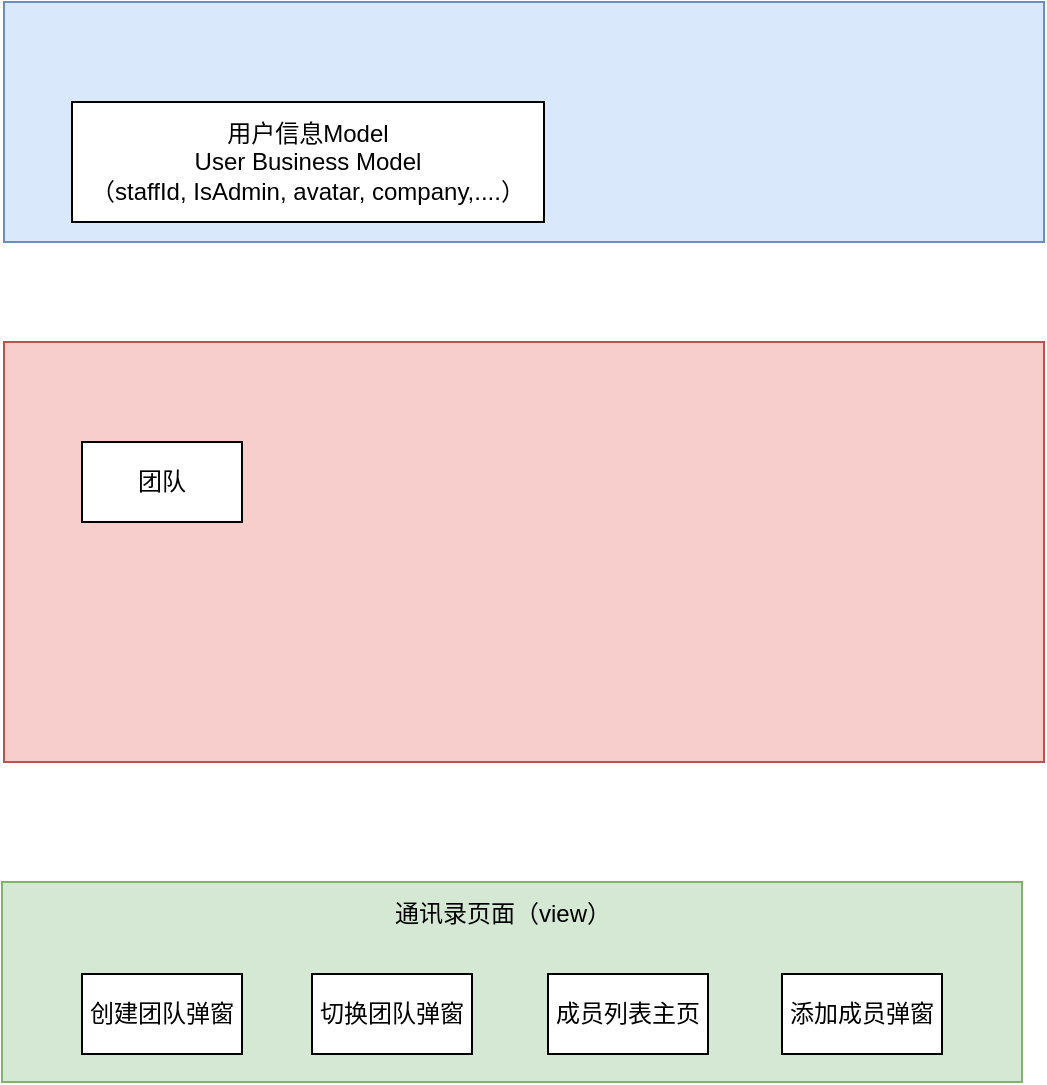 <mxfile version="15.5.4" type="github">
  <diagram id="L6dBYHcYU_VC9Gajqwvw" name="Page-1">
    <mxGraphModel dx="946" dy="614" grid="1" gridSize="10" guides="1" tooltips="1" connect="1" arrows="1" fold="1" page="1" pageScale="1" pageWidth="827" pageHeight="1169" math="0" shadow="0">
      <root>
        <mxCell id="0" />
        <mxCell id="1" parent="0" />
        <mxCell id="KWrhz2tWuLN0KLXmRrRC-3" value="" style="rounded=0;whiteSpace=wrap;html=1;fillColor=#d5e8d4;strokeColor=#82b366;" vertex="1" parent="1">
          <mxGeometry x="159" y="600" width="510" height="100" as="geometry" />
        </mxCell>
        <mxCell id="KWrhz2tWuLN0KLXmRrRC-4" value="创建团队弹窗" style="rounded=0;whiteSpace=wrap;html=1;" vertex="1" parent="1">
          <mxGeometry x="199" y="646" width="80" height="40" as="geometry" />
        </mxCell>
        <mxCell id="KWrhz2tWuLN0KLXmRrRC-6" value="切换团队弹窗" style="rounded=0;whiteSpace=wrap;html=1;" vertex="1" parent="1">
          <mxGeometry x="314" y="646" width="80" height="40" as="geometry" />
        </mxCell>
        <mxCell id="KWrhz2tWuLN0KLXmRrRC-7" value="成员列表主页" style="rounded=0;whiteSpace=wrap;html=1;" vertex="1" parent="1">
          <mxGeometry x="432" y="646" width="80" height="40" as="geometry" />
        </mxCell>
        <mxCell id="KWrhz2tWuLN0KLXmRrRC-8" value="添加成员弹窗" style="rounded=0;whiteSpace=wrap;html=1;" vertex="1" parent="1">
          <mxGeometry x="549" y="646" width="80" height="40" as="geometry" />
        </mxCell>
        <mxCell id="KWrhz2tWuLN0KLXmRrRC-9" value="通讯录页面（view）" style="rounded=0;whiteSpace=wrap;html=1;strokeColor=none;fillColor=#d5e8d4;" vertex="1" parent="1">
          <mxGeometry x="350" y="601" width="119" height="30" as="geometry" />
        </mxCell>
        <mxCell id="KWrhz2tWuLN0KLXmRrRC-10" value="" style="rounded=0;whiteSpace=wrap;html=1;fillColor=#f8cecc;strokeColor=#b85450;" vertex="1" parent="1">
          <mxGeometry x="160" y="330" width="520" height="210" as="geometry" />
        </mxCell>
        <mxCell id="KWrhz2tWuLN0KLXmRrRC-12" value="团队" style="rounded=0;whiteSpace=wrap;html=1;" vertex="1" parent="1">
          <mxGeometry x="199" y="380" width="80" height="40" as="geometry" />
        </mxCell>
        <mxCell id="KWrhz2tWuLN0KLXmRrRC-13" value="" style="rounded=0;whiteSpace=wrap;html=1;fillColor=#dae8fc;strokeColor=#6c8ebf;" vertex="1" parent="1">
          <mxGeometry x="160" y="160" width="520" height="120" as="geometry" />
        </mxCell>
        <mxCell id="KWrhz2tWuLN0KLXmRrRC-14" value="用户信息Model&lt;br&gt;User Business Model&lt;br&gt;（staffId, IsAdmin, avatar, company,....）" style="rounded=0;whiteSpace=wrap;html=1;" vertex="1" parent="1">
          <mxGeometry x="194" y="210" width="236" height="60" as="geometry" />
        </mxCell>
      </root>
    </mxGraphModel>
  </diagram>
</mxfile>
